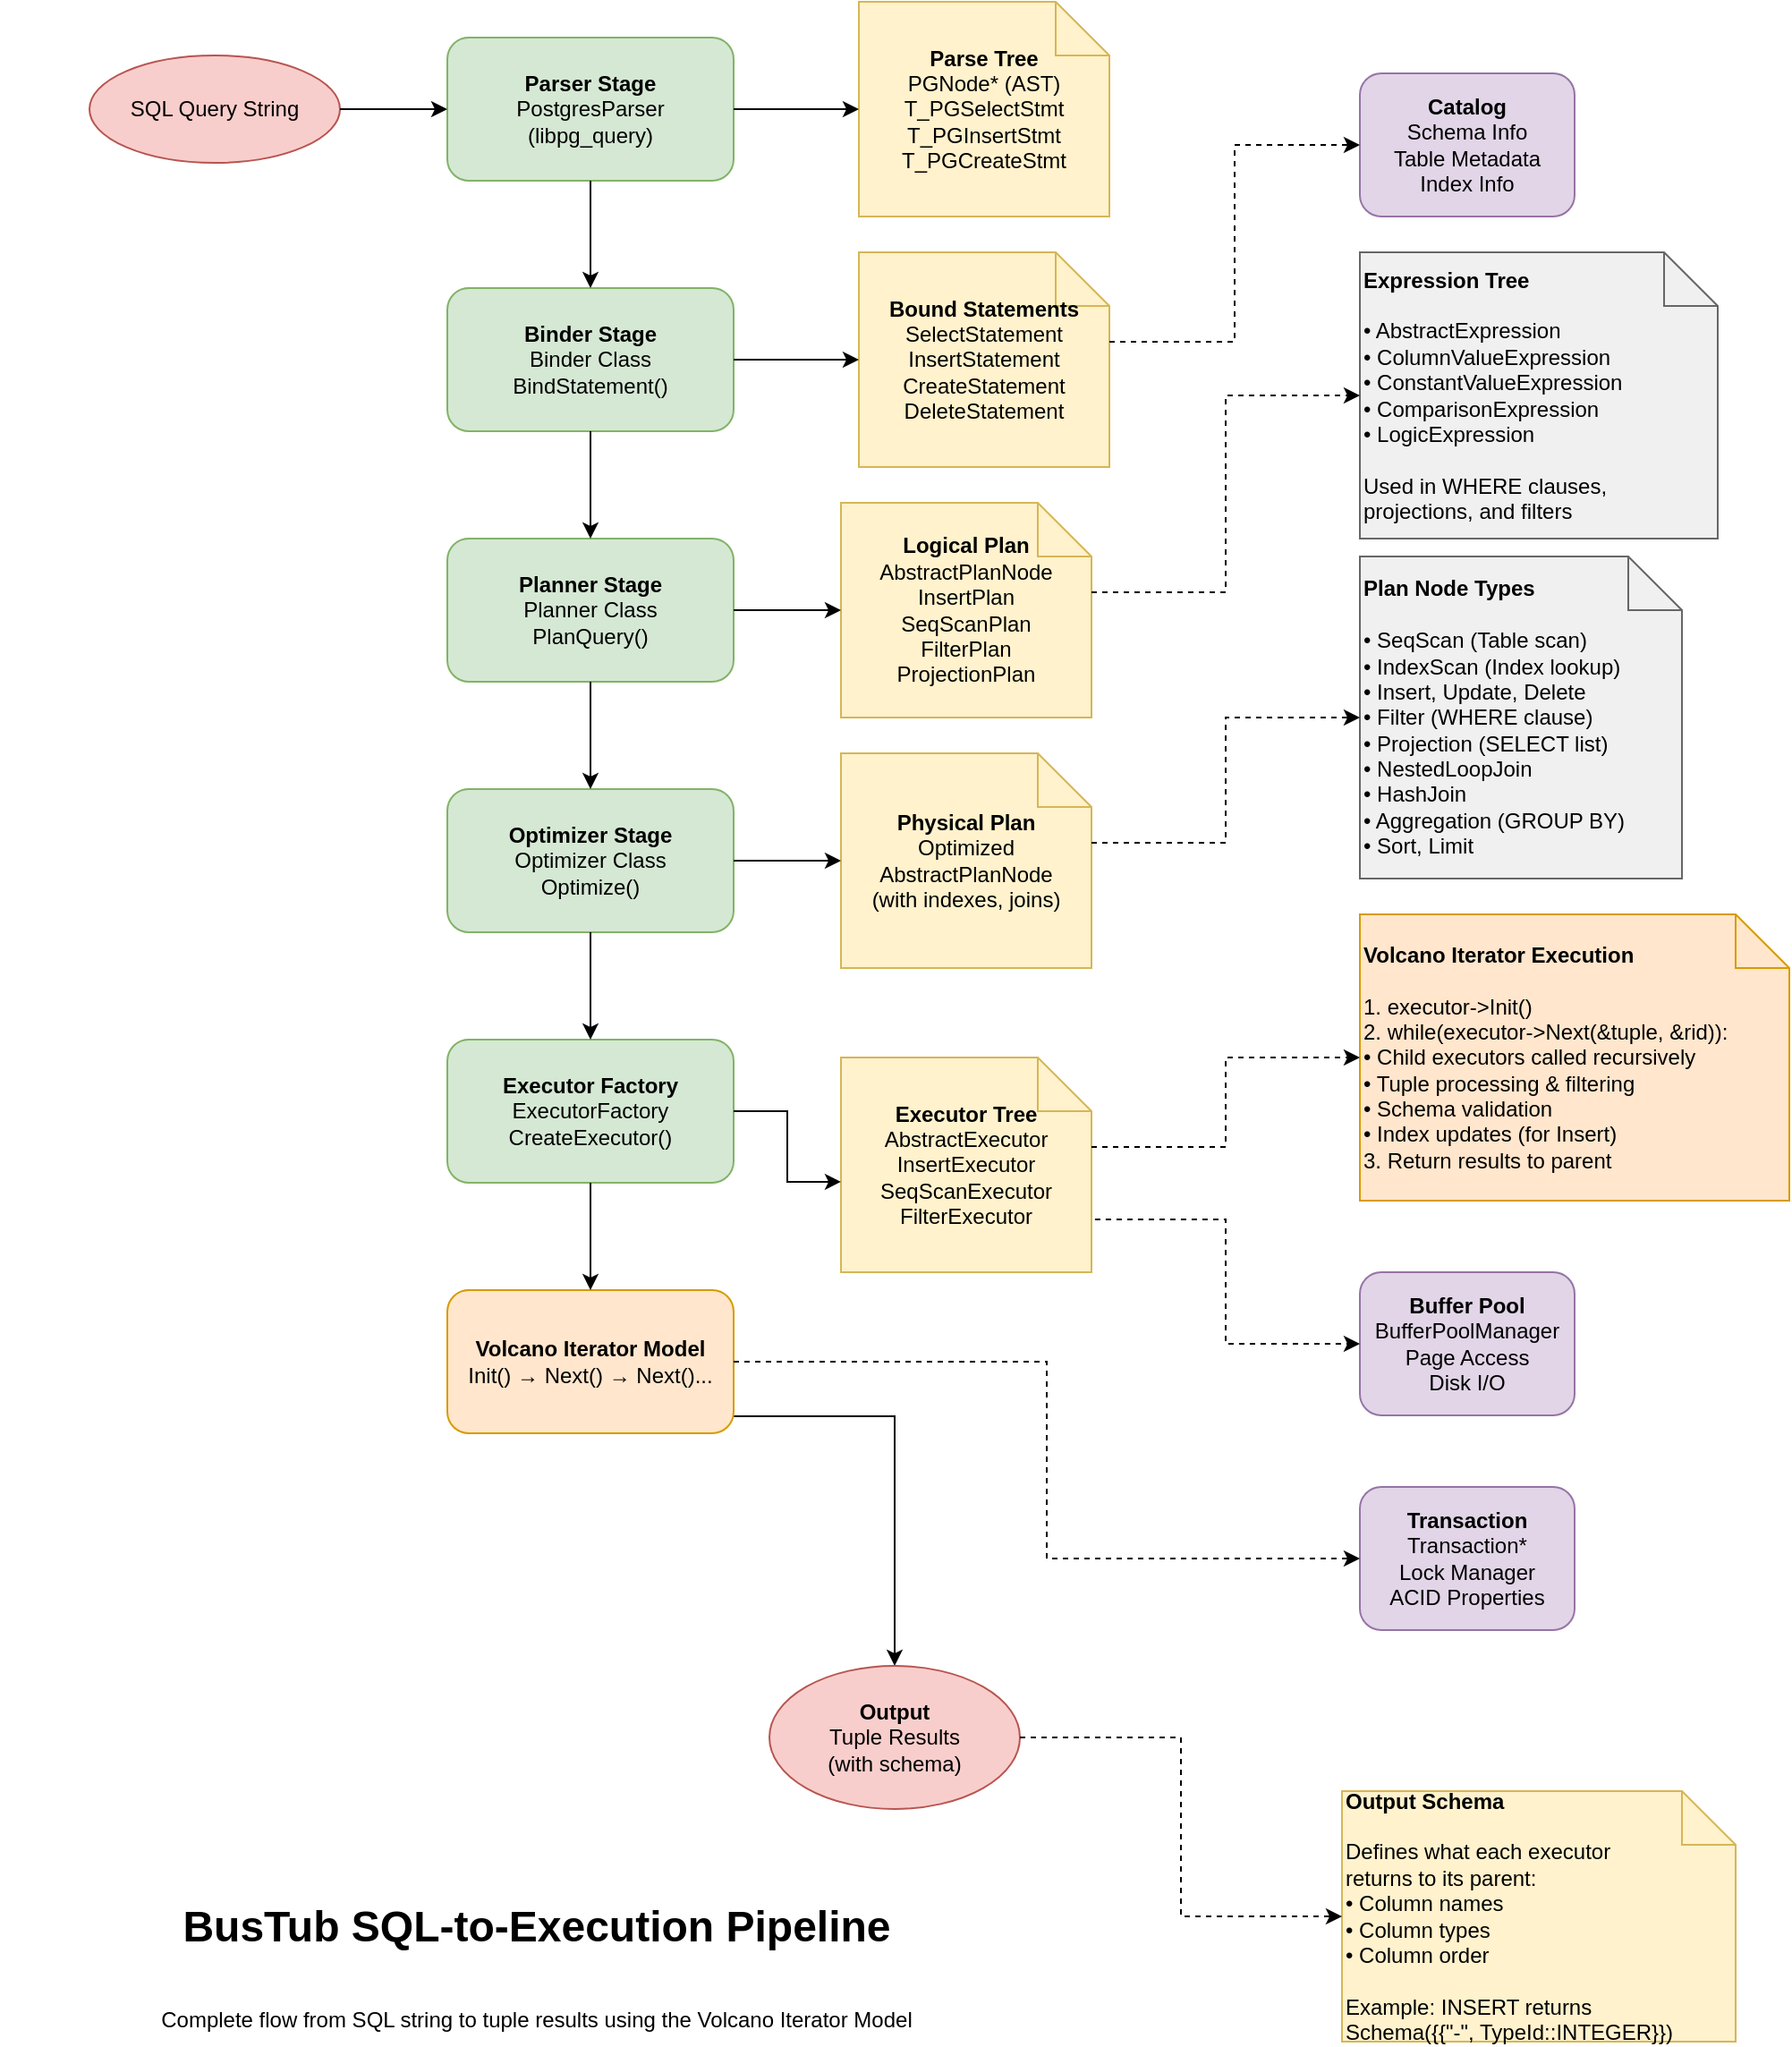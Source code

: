 <mxfile version="27.2.0">
  <diagram name="BusTub SQL-to-Execution Pipeline" id="bustub-pipeline-detailed">
    <mxGraphModel dx="2376" dy="566" grid="1" gridSize="10" guides="1" tooltips="1" connect="1" arrows="1" fold="1" page="1" pageScale="1" pageWidth="1400" pageHeight="1000" math="0" shadow="0">
      <root>
        <mxCell id="0" />
        <mxCell id="1" parent="0" />
        <mxCell id="sql_input" value="SQL Query String" style="ellipse;whiteSpace=wrap;html=1;fillColor=#f8cecc;strokeColor=#b85450;" parent="1" vertex="1">
          <mxGeometry x="40" y="50" width="140" height="60" as="geometry" />
        </mxCell>
        <mxCell id="parser_stage" value="&lt;b&gt;Parser Stage&lt;/b&gt;&lt;br&gt;PostgresParser&lt;br&gt;(libpg_query)" style="rounded=1;whiteSpace=wrap;html=1;fillColor=#d5e8d4;strokeColor=#82b366;" parent="1" vertex="1">
          <mxGeometry x="240" y="40" width="160" height="80" as="geometry" />
        </mxCell>
        <mxCell id="parse_tree" value="&lt;b&gt;Parse Tree&lt;/b&gt;&lt;br&gt;PGNode* (AST)&lt;br&gt;T_PGSelectStmt&lt;br&gt;T_PGInsertStmt&lt;br&gt;T_PGCreateStmt" style="shape=note;whiteSpace=wrap;html=1;fillColor=#fff2cc;strokeColor=#d6b656;" parent="1" vertex="1">
          <mxGeometry x="470" y="20" width="140" height="120" as="geometry" />
        </mxCell>
        <mxCell id="binder_stage" value="&lt;b&gt;Binder Stage&lt;/b&gt;&lt;br&gt;Binder Class&lt;br&gt;BindStatement()" style="rounded=1;whiteSpace=wrap;html=1;fillColor=#d5e8d4;strokeColor=#82b366;" parent="1" vertex="1">
          <mxGeometry x="240" y="180" width="160" height="80" as="geometry" />
        </mxCell>
        <mxCell id="bound_statements" value="&lt;b&gt;Bound Statements&lt;/b&gt;&lt;br&gt;SelectStatement&lt;br&gt;InsertStatement&lt;br&gt;CreateStatement&lt;br&gt;DeleteStatement" style="shape=note;whiteSpace=wrap;html=1;fillColor=#fff2cc;strokeColor=#d6b656;" parent="1" vertex="1">
          <mxGeometry x="470" y="160" width="140" height="120" as="geometry" />
        </mxCell>
        <mxCell id="planner_stage" value="&lt;b&gt;Planner Stage&lt;/b&gt;&lt;br&gt;Planner Class&lt;br&gt;PlanQuery()" style="rounded=1;whiteSpace=wrap;html=1;fillColor=#d5e8d4;strokeColor=#82b366;" parent="1" vertex="1">
          <mxGeometry x="240" y="320" width="160" height="80" as="geometry" />
        </mxCell>
        <mxCell id="abstract_plan" value="&lt;b&gt;Logical Plan&lt;/b&gt;&lt;br&gt;AbstractPlanNode&lt;br&gt;InsertPlan&lt;br&gt;SeqScanPlan&lt;br&gt;FilterPlan&lt;br&gt;ProjectionPlan" style="shape=note;whiteSpace=wrap;html=1;fillColor=#fff2cc;strokeColor=#d6b656;" parent="1" vertex="1">
          <mxGeometry x="460" y="300" width="140" height="120" as="geometry" />
        </mxCell>
        <mxCell id="optimizer_stage" value="&lt;b&gt;Optimizer Stage&lt;/b&gt;&lt;br&gt;Optimizer Class&lt;br&gt;Optimize()" style="rounded=1;whiteSpace=wrap;html=1;fillColor=#d5e8d4;strokeColor=#82b366;" parent="1" vertex="1">
          <mxGeometry x="240" y="460" width="160" height="80" as="geometry" />
        </mxCell>
        <mxCell id="optimized_plan" value="&lt;b&gt;Physical Plan&lt;/b&gt;&lt;br&gt;Optimized&lt;br&gt;AbstractPlanNode&lt;br&gt;(with indexes, joins)" style="shape=note;whiteSpace=wrap;html=1;fillColor=#fff2cc;strokeColor=#d6b656;" parent="1" vertex="1">
          <mxGeometry x="460" y="440" width="140" height="120" as="geometry" />
        </mxCell>
        <mxCell id="executor_factory" value="&lt;b&gt;Executor Factory&lt;/b&gt;&lt;br&gt;ExecutorFactory&lt;br&gt;CreateExecutor()" style="rounded=1;whiteSpace=wrap;html=1;fillColor=#d5e8d4;strokeColor=#82b366;" parent="1" vertex="1">
          <mxGeometry x="240" y="600" width="160" height="80" as="geometry" />
        </mxCell>
        <mxCell id="executor_tree" value="&lt;b&gt;Executor Tree&lt;/b&gt;&lt;br&gt;AbstractExecutor&lt;br&gt;InsertExecutor&lt;br&gt;SeqScanExecutor&lt;br&gt;FilterExecutor" style="shape=note;whiteSpace=wrap;html=1;fillColor=#fff2cc;strokeColor=#d6b656;" parent="1" vertex="1">
          <mxGeometry x="460" y="610" width="140" height="120" as="geometry" />
        </mxCell>
        <mxCell id="8OTtXMT08N1tvYntpWNe-2" style="edgeStyle=orthogonalEdgeStyle;rounded=0;orthogonalLoop=1;jettySize=auto;html=1;exitX=1;exitY=0.881;exitDx=0;exitDy=0;exitPerimeter=0;" edge="1" parent="1" source="volcano_execution" target="output_tuples">
          <mxGeometry relative="1" as="geometry" />
        </mxCell>
        <mxCell id="volcano_execution" value="&lt;b&gt;Volcano Iterator Model&lt;/b&gt;&lt;br&gt;Init() → Next() → Next()..." style="rounded=1;whiteSpace=wrap;html=1;fillColor=#ffe6cc;strokeColor=#d79b00;" parent="1" vertex="1">
          <mxGeometry x="240" y="740" width="160" height="80" as="geometry" />
        </mxCell>
        <mxCell id="output_tuples" value="&lt;b&gt;Output&lt;/b&gt;&lt;br&gt;Tuple Results&lt;br&gt;(with schema)" style="ellipse;whiteSpace=wrap;html=1;fillColor=#f8cecc;strokeColor=#b85450;" parent="1" vertex="1">
          <mxGeometry x="420" y="950" width="140" height="80" as="geometry" />
        </mxCell>
        <mxCell id="flow_1" style="edgeStyle=orthogonalEdgeStyle;rounded=0;orthogonalLoop=1;jettySize=auto;html=1;exitX=1;exitY=0.5;exitDx=0;exitDy=0;entryX=0;entryY=0.5;entryDx=0;entryDy=0;" parent="1" source="sql_input" target="parser_stage" edge="1">
          <mxGeometry relative="1" as="geometry" />
        </mxCell>
        <mxCell id="flow_2" style="edgeStyle=orthogonalEdgeStyle;rounded=0;orthogonalLoop=1;jettySize=auto;html=1;exitX=1;exitY=0.5;exitDx=0;exitDy=0;entryX=0;entryY=0.5;entryDx=0;entryDy=0;entryPerimeter=0;" parent="1" source="parser_stage" target="parse_tree" edge="1">
          <mxGeometry relative="1" as="geometry" />
        </mxCell>
        <mxCell id="flow_3" style="edgeStyle=orthogonalEdgeStyle;rounded=0;orthogonalLoop=1;jettySize=auto;html=1;exitX=0.5;exitY=1;exitDx=0;exitDy=0;entryX=0.5;entryY=0;entryDx=0;entryDy=0;" parent="1" source="parser_stage" target="binder_stage" edge="1">
          <mxGeometry relative="1" as="geometry" />
        </mxCell>
        <mxCell id="flow_4" style="edgeStyle=orthogonalEdgeStyle;rounded=0;orthogonalLoop=1;jettySize=auto;html=1;exitX=1;exitY=0.5;exitDx=0;exitDy=0;entryX=0;entryY=0.5;entryDx=0;entryDy=0;entryPerimeter=0;" parent="1" source="binder_stage" target="bound_statements" edge="1">
          <mxGeometry relative="1" as="geometry" />
        </mxCell>
        <mxCell id="flow_5" style="edgeStyle=orthogonalEdgeStyle;rounded=0;orthogonalLoop=1;jettySize=auto;html=1;exitX=0.5;exitY=1;exitDx=0;exitDy=0;entryX=0.5;entryY=0;entryDx=0;entryDy=0;" parent="1" source="binder_stage" target="planner_stage" edge="1">
          <mxGeometry relative="1" as="geometry" />
        </mxCell>
        <mxCell id="flow_6" style="edgeStyle=orthogonalEdgeStyle;rounded=0;orthogonalLoop=1;jettySize=auto;html=1;exitX=1;exitY=0.5;exitDx=0;exitDy=0;entryX=0;entryY=0.5;entryDx=0;entryDy=0;entryPerimeter=0;" parent="1" source="planner_stage" target="abstract_plan" edge="1">
          <mxGeometry relative="1" as="geometry" />
        </mxCell>
        <mxCell id="flow_7" style="edgeStyle=orthogonalEdgeStyle;rounded=0;orthogonalLoop=1;jettySize=auto;html=1;exitX=0.5;exitY=1;exitDx=0;exitDy=0;entryX=0.5;entryY=0;entryDx=0;entryDy=0;" parent="1" source="planner_stage" target="optimizer_stage" edge="1">
          <mxGeometry relative="1" as="geometry" />
        </mxCell>
        <mxCell id="flow_8" style="edgeStyle=orthogonalEdgeStyle;rounded=0;orthogonalLoop=1;jettySize=auto;html=1;exitX=1;exitY=0.5;exitDx=0;exitDy=0;entryX=0;entryY=0.5;entryDx=0;entryDy=0;entryPerimeter=0;" parent="1" source="optimizer_stage" target="optimized_plan" edge="1">
          <mxGeometry relative="1" as="geometry" />
        </mxCell>
        <mxCell id="flow_9" style="edgeStyle=orthogonalEdgeStyle;rounded=0;orthogonalLoop=1;jettySize=auto;html=1;exitX=0.5;exitY=1;exitDx=0;exitDy=0;entryX=0.5;entryY=0;entryDx=0;entryDy=0;" parent="1" source="optimizer_stage" target="executor_factory" edge="1">
          <mxGeometry relative="1" as="geometry" />
        </mxCell>
        <mxCell id="flow_10" style="edgeStyle=orthogonalEdgeStyle;rounded=0;orthogonalLoop=1;jettySize=auto;html=1;exitX=1;exitY=0.5;exitDx=0;exitDy=0;entryX=0;entryY=0.579;entryDx=0;entryDy=0;entryPerimeter=0;" parent="1" source="executor_factory" target="executor_tree" edge="1">
          <mxGeometry relative="1" as="geometry" />
        </mxCell>
        <mxCell id="flow_11" style="edgeStyle=orthogonalEdgeStyle;rounded=0;orthogonalLoop=1;jettySize=auto;html=1;exitX=0.5;exitY=1;exitDx=0;exitDy=0;entryX=0.5;entryY=0;entryDx=0;entryDy=0;" parent="1" source="executor_factory" target="volcano_execution" edge="1">
          <mxGeometry relative="1" as="geometry" />
        </mxCell>
        <mxCell id="catalog" value="&lt;b&gt;Catalog&lt;/b&gt;&lt;br&gt;Schema Info&lt;br&gt;Table Metadata&lt;br&gt;Index Info" style="rounded=1;whiteSpace=wrap;html=1;fillColor=#e1d5e7;strokeColor=#9673a6;" parent="1" vertex="1">
          <mxGeometry x="750" y="60" width="120" height="80" as="geometry" />
        </mxCell>
        <mxCell id="bpm" value="&lt;b&gt;Buffer Pool&lt;/b&gt;&lt;br&gt;BufferPoolManager&lt;br&gt;Page Access&lt;br&gt;Disk I/O" style="rounded=1;whiteSpace=wrap;html=1;fillColor=#e1d5e7;strokeColor=#9673a6;" parent="1" vertex="1">
          <mxGeometry x="750" y="730" width="120" height="80" as="geometry" />
        </mxCell>
        <mxCell id="txn_mgr" value="&lt;b&gt;Transaction&lt;/b&gt;&lt;br&gt;Transaction*&lt;br&gt;Lock Manager&lt;br&gt;ACID Properties" style="rounded=1;whiteSpace=wrap;html=1;fillColor=#e1d5e7;strokeColor=#9673a6;" parent="1" vertex="1">
          <mxGeometry x="750" y="850" width="120" height="80" as="geometry" />
        </mxCell>
        <mxCell id="catalog_link" style="edgeStyle=orthogonalEdgeStyle;rounded=0;orthogonalLoop=1;jettySize=auto;html=1;exitX=1;exitY=0;exitDx=0;exitDy=50;exitPerimeter=0;entryX=0;entryY=0.5;entryDx=0;entryDy=0;dashed=1;" parent="1" source="bound_statements" target="catalog" edge="1">
          <mxGeometry relative="1" as="geometry" />
        </mxCell>
        <mxCell id="bpm_link" style="edgeStyle=orthogonalEdgeStyle;rounded=0;orthogonalLoop=1;jettySize=auto;html=1;exitX=1.014;exitY=0.754;exitDx=0;exitDy=0;exitPerimeter=0;entryX=0;entryY=0.5;entryDx=0;entryDy=0;dashed=1;" parent="1" source="executor_tree" target="bpm" edge="1">
          <mxGeometry relative="1" as="geometry" />
        </mxCell>
        <mxCell id="txn_link" style="edgeStyle=orthogonalEdgeStyle;rounded=0;orthogonalLoop=1;jettySize=auto;html=1;exitX=1;exitY=0.5;exitDx=0;exitDy=0;entryX=0;entryY=0.5;entryDx=0;entryDy=0;dashed=1;" parent="1" source="volcano_execution" target="txn_mgr" edge="1">
          <mxGeometry relative="1" as="geometry" />
        </mxCell>
        <mxCell id="volcano_details" value="&lt;b&gt;Volcano Iterator Execution&lt;/b&gt;&lt;br&gt;&lt;br&gt;1. executor-&gt;Init()&lt;br&gt;2. while(executor-&gt;Next(&amp;tuple, &amp;rid)):&lt;br&gt;   • Child executors called recursively&lt;br&gt;   • Tuple processing &amp; filtering&lt;br&gt;   • Schema validation&lt;br&gt;   • Index updates (for Insert)&lt;br&gt;3. Return results to parent" style="shape=note;whiteSpace=wrap;html=1;fillColor=#ffe6cc;strokeColor=#d79b00;align=left;" parent="1" vertex="1">
          <mxGeometry x="750" y="530" width="240" height="160" as="geometry" />
        </mxCell>
        <mxCell id="volcano_detail_link" style="edgeStyle=orthogonalEdgeStyle;rounded=0;orthogonalLoop=1;jettySize=auto;html=1;exitX=1;exitY=0;exitDx=0;exitDy=50;exitPerimeter=0;entryX=0;entryY=0.5;entryDx=0;entryDy=0;dashed=1;" parent="1" source="executor_tree" target="volcano_details" edge="1">
          <mxGeometry relative="1" as="geometry" />
        </mxCell>
        <mxCell id="expression_details" value="&lt;b&gt;Expression Tree&lt;/b&gt;&lt;br&gt;&lt;br&gt;• AbstractExpression&lt;br&gt;• ColumnValueExpression&lt;br&gt;• ConstantValueExpression&lt;br&gt;• ComparisonExpression&lt;br&gt;• LogicExpression&lt;br&gt;&lt;br&gt;Used in WHERE clauses,&lt;br&gt;projections, and filters" style="shape=note;whiteSpace=wrap;html=1;fillColor=#f0f0f0;strokeColor=#666666;align=left;" parent="1" vertex="1">
          <mxGeometry x="750" y="160" width="200" height="160" as="geometry" />
        </mxCell>
        <mxCell id="expression_link" style="edgeStyle=orthogonalEdgeStyle;rounded=0;orthogonalLoop=1;jettySize=auto;html=1;exitX=1;exitY=0;exitDx=0;exitDy=50;exitPerimeter=0;entryX=0;entryY=0.5;entryDx=0;entryDy=0;dashed=1;" parent="1" source="abstract_plan" target="expression_details" edge="1">
          <mxGeometry relative="1" as="geometry" />
        </mxCell>
        <mxCell id="plan_types" value="&lt;b&gt;Plan Node Types&lt;/b&gt;&lt;br&gt;&lt;br&gt;• SeqScan (Table scan)&lt;br&gt;• IndexScan (Index lookup)&lt;br&gt;• Insert, Update, Delete&lt;br&gt;• Filter (WHERE clause)&lt;br&gt;• Projection (SELECT list)&lt;br&gt;• NestedLoopJoin&lt;br&gt;• HashJoin&lt;br&gt;• Aggregation (GROUP BY)&lt;br&gt;• Sort, Limit" style="shape=note;whiteSpace=wrap;html=1;fillColor=#f0f0f0;strokeColor=#666666;align=left;" parent="1" vertex="1">
          <mxGeometry x="750" y="330" width="180" height="180" as="geometry" />
        </mxCell>
        <mxCell id="plan_types_link" style="edgeStyle=orthogonalEdgeStyle;rounded=0;orthogonalLoop=1;jettySize=auto;html=1;exitX=1;exitY=0;exitDx=0;exitDy=50;exitPerimeter=0;entryX=0;entryY=0.5;entryDx=0;entryDy=0;dashed=1;" parent="1" source="optimized_plan" target="plan_types" edge="1">
          <mxGeometry relative="1" as="geometry" />
        </mxCell>
        <mxCell id="schema_details" value="&lt;b&gt;Output Schema&lt;/b&gt;&lt;br&gt;&lt;br&gt;Defines what each executor&lt;br&gt;returns to its parent:&lt;br&gt;• Column names&lt;br&gt;• Column types&lt;br&gt;• Column order&lt;br&gt;&lt;br&gt;Example: INSERT returns&lt;br&gt;Schema({{&quot;-&quot;, TypeId::INTEGER}})" style="shape=note;whiteSpace=wrap;html=1;fillColor=#fff2cc;strokeColor=#d6b656;align=left;" parent="1" vertex="1">
          <mxGeometry x="740" y="1020" width="220" height="140" as="geometry" />
        </mxCell>
        <mxCell id="schema_link" style="edgeStyle=orthogonalEdgeStyle;rounded=0;orthogonalLoop=1;jettySize=auto;html=1;exitX=1;exitY=0.5;exitDx=0;exitDy=0;entryX=0;entryY=0.5;entryDx=0;entryDy=0;dashed=1;" parent="1" source="output_tuples" target="schema_details" edge="1">
          <mxGeometry relative="1" as="geometry" />
        </mxCell>
        <mxCell id="title" value="&lt;h1&gt;BusTub SQL-to-Execution Pipeline&lt;/h1&gt;&lt;br&gt;Complete flow from SQL string to tuple results using the Volcano Iterator Model" style="text;html=1;strokeColor=none;fillColor=none;align=center;verticalAlign=middle;whiteSpace=wrap;rounded=0;fontColor=#000000;" parent="1" vertex="1">
          <mxGeometry x="-10" y="1070" width="600" height="80" as="geometry" />
        </mxCell>
      </root>
    </mxGraphModel>
  </diagram>
</mxfile>
